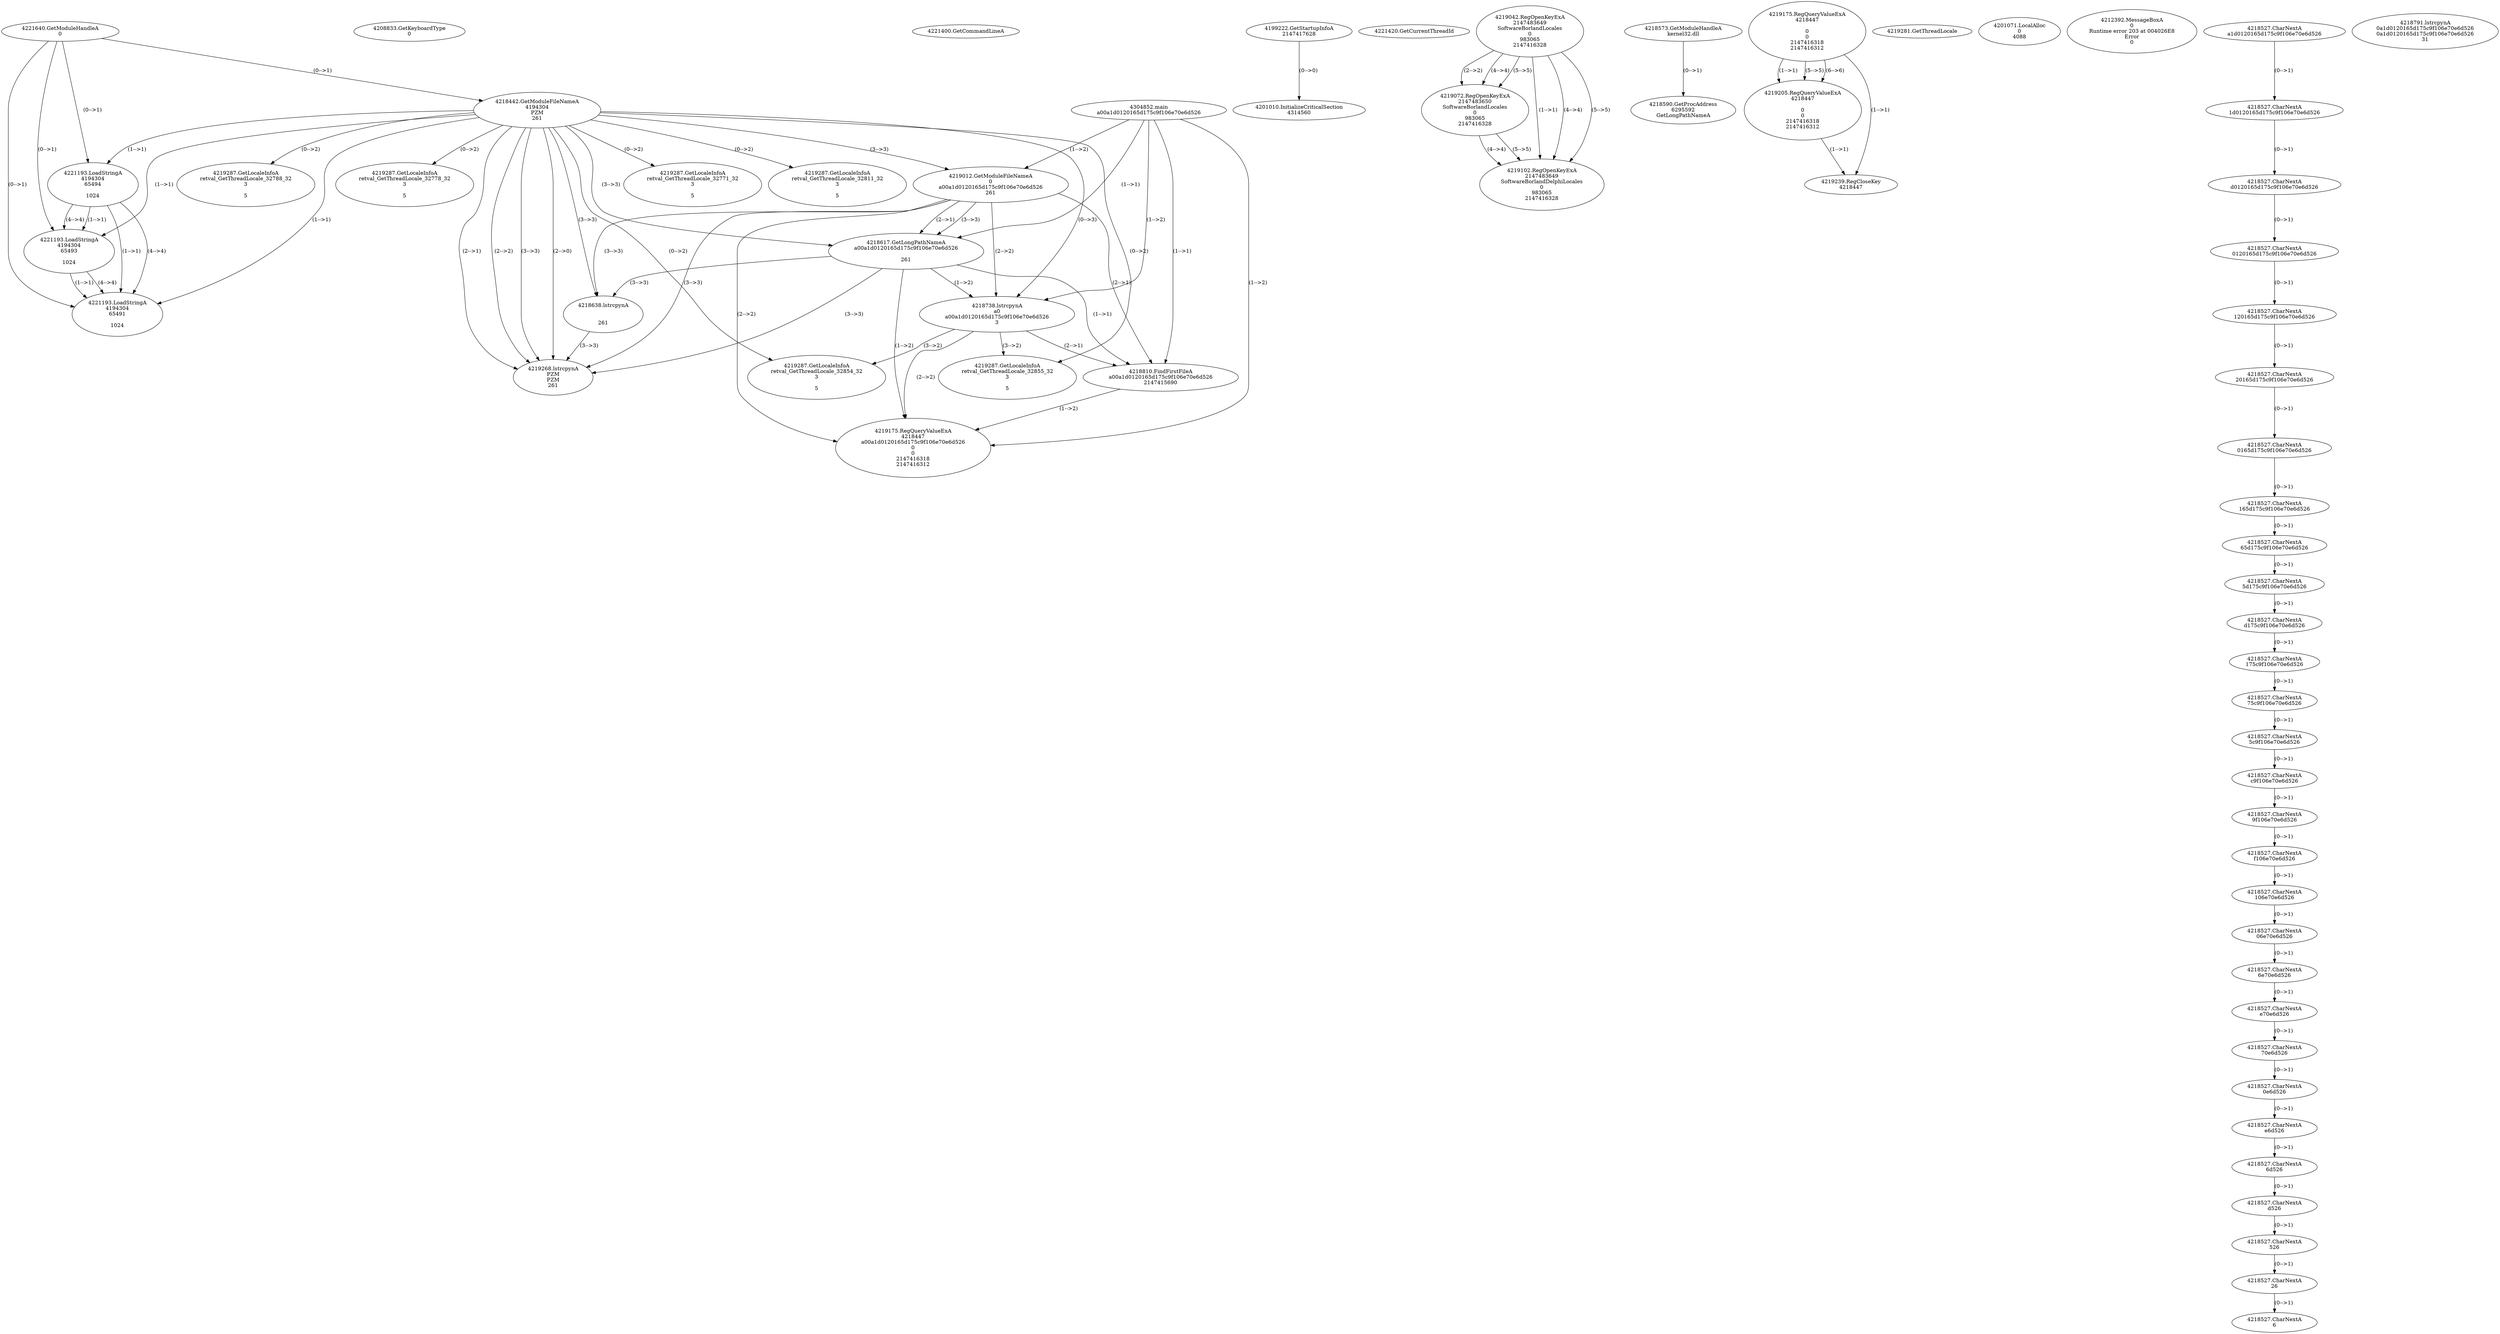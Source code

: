 // Global SCDG with merge call
digraph {
	0 [label="4304852.main
a00a1d0120165d175c9f106e70e6d526"]
	1 [label="4221640.GetModuleHandleA
0"]
	2 [label="4208833.GetKeyboardType
0"]
	3 [label="4221400.GetCommandLineA
"]
	4 [label="4199222.GetStartupInfoA
2147417628"]
	5 [label="4221420.GetCurrentThreadId
"]
	6 [label="4218442.GetModuleFileNameA
4194304
PZM
261"]
	1 -> 6 [label="(0-->1)"]
	7 [label="4219012.GetModuleFileNameA
0
a00a1d0120165d175c9f106e70e6d526
261"]
	0 -> 7 [label="(1-->2)"]
	6 -> 7 [label="(3-->3)"]
	8 [label="4219042.RegOpenKeyExA
2147483649
Software\Borland\Locales
0
983065
2147416328"]
	9 [label="4218573.GetModuleHandleA
kernel32.dll"]
	10 [label="4218590.GetProcAddress
6295592
GetLongPathNameA"]
	9 -> 10 [label="(0-->1)"]
	11 [label="4218617.GetLongPathNameA
a00a1d0120165d175c9f106e70e6d526

261"]
	0 -> 11 [label="(1-->1)"]
	7 -> 11 [label="(2-->1)"]
	6 -> 11 [label="(3-->3)"]
	7 -> 11 [label="(3-->3)"]
	12 [label="4218638.lstrcpynA


261"]
	6 -> 12 [label="(3-->3)"]
	7 -> 12 [label="(3-->3)"]
	11 -> 12 [label="(3-->3)"]
	13 [label="4219175.RegQueryValueExA
4218447

0
0
2147416318
2147416312"]
	14 [label="4219205.RegQueryValueExA
4218447

0
0
2147416318
2147416312"]
	13 -> 14 [label="(1-->1)"]
	13 -> 14 [label="(5-->5)"]
	13 -> 14 [label="(6-->6)"]
	15 [label="4219239.RegCloseKey
4218447"]
	13 -> 15 [label="(1-->1)"]
	14 -> 15 [label="(1-->1)"]
	16 [label="4219268.lstrcpynA
PZM
PZM
261"]
	6 -> 16 [label="(2-->1)"]
	6 -> 16 [label="(2-->2)"]
	6 -> 16 [label="(3-->3)"]
	7 -> 16 [label="(3-->3)"]
	11 -> 16 [label="(3-->3)"]
	12 -> 16 [label="(3-->3)"]
	6 -> 16 [label="(2-->0)"]
	17 [label="4219281.GetThreadLocale
"]
	18 [label="4219287.GetLocaleInfoA
retval_GetThreadLocale_32788_32
3

5"]
	6 -> 18 [label="(0-->2)"]
	19 [label="4221193.LoadStringA
4194304
65494

1024"]
	1 -> 19 [label="(0-->1)"]
	6 -> 19 [label="(1-->1)"]
	20 [label="4221193.LoadStringA
4194304
65493

1024"]
	1 -> 20 [label="(0-->1)"]
	6 -> 20 [label="(1-->1)"]
	19 -> 20 [label="(1-->1)"]
	19 -> 20 [label="(4-->4)"]
	21 [label="4221193.LoadStringA
4194304
65491

1024"]
	1 -> 21 [label="(0-->1)"]
	6 -> 21 [label="(1-->1)"]
	19 -> 21 [label="(1-->1)"]
	20 -> 21 [label="(1-->1)"]
	19 -> 21 [label="(4-->4)"]
	20 -> 21 [label="(4-->4)"]
	22 [label="4201010.InitializeCriticalSection
4314560"]
	4 -> 22 [label="(0-->0)"]
	23 [label="4201071.LocalAlloc
0
4088"]
	24 [label="4219072.RegOpenKeyExA
2147483650
Software\Borland\Locales
0
983065
2147416328"]
	8 -> 24 [label="(2-->2)"]
	8 -> 24 [label="(4-->4)"]
	8 -> 24 [label="(5-->5)"]
	25 [label="4219102.RegOpenKeyExA
2147483649
Software\Borland\Delphi\Locales
0
983065
2147416328"]
	8 -> 25 [label="(1-->1)"]
	8 -> 25 [label="(4-->4)"]
	24 -> 25 [label="(4-->4)"]
	8 -> 25 [label="(5-->5)"]
	24 -> 25 [label="(5-->5)"]
	26 [label="4219287.GetLocaleInfoA
retval_GetThreadLocale_32778_32
3

5"]
	6 -> 26 [label="(0-->2)"]
	27 [label="4212392.MessageBoxA
0
Runtime error 203 at 004026E8
Error
0"]
	28 [label="4218738.lstrcpynA
a0
a00a1d0120165d175c9f106e70e6d526
3"]
	0 -> 28 [label="(1-->2)"]
	7 -> 28 [label="(2-->2)"]
	11 -> 28 [label="(1-->2)"]
	6 -> 28 [label="(0-->3)"]
	29 [label="4218527.CharNextA
a1d0120165d175c9f106e70e6d526"]
	30 [label="4218527.CharNextA
1d0120165d175c9f106e70e6d526"]
	29 -> 30 [label="(0-->1)"]
	31 [label="4218527.CharNextA
d0120165d175c9f106e70e6d526"]
	30 -> 31 [label="(0-->1)"]
	32 [label="4218527.CharNextA
0120165d175c9f106e70e6d526"]
	31 -> 32 [label="(0-->1)"]
	33 [label="4218527.CharNextA
120165d175c9f106e70e6d526"]
	32 -> 33 [label="(0-->1)"]
	34 [label="4218527.CharNextA
20165d175c9f106e70e6d526"]
	33 -> 34 [label="(0-->1)"]
	35 [label="4218527.CharNextA
0165d175c9f106e70e6d526"]
	34 -> 35 [label="(0-->1)"]
	36 [label="4218527.CharNextA
165d175c9f106e70e6d526"]
	35 -> 36 [label="(0-->1)"]
	37 [label="4218527.CharNextA
65d175c9f106e70e6d526"]
	36 -> 37 [label="(0-->1)"]
	38 [label="4218527.CharNextA
5d175c9f106e70e6d526"]
	37 -> 38 [label="(0-->1)"]
	39 [label="4218527.CharNextA
d175c9f106e70e6d526"]
	38 -> 39 [label="(0-->1)"]
	40 [label="4218527.CharNextA
175c9f106e70e6d526"]
	39 -> 40 [label="(0-->1)"]
	41 [label="4218527.CharNextA
75c9f106e70e6d526"]
	40 -> 41 [label="(0-->1)"]
	42 [label="4218527.CharNextA
5c9f106e70e6d526"]
	41 -> 42 [label="(0-->1)"]
	43 [label="4218527.CharNextA
c9f106e70e6d526"]
	42 -> 43 [label="(0-->1)"]
	44 [label="4218527.CharNextA
9f106e70e6d526"]
	43 -> 44 [label="(0-->1)"]
	45 [label="4218527.CharNextA
f106e70e6d526"]
	44 -> 45 [label="(0-->1)"]
	46 [label="4218527.CharNextA
106e70e6d526"]
	45 -> 46 [label="(0-->1)"]
	47 [label="4218527.CharNextA
06e70e6d526"]
	46 -> 47 [label="(0-->1)"]
	48 [label="4218527.CharNextA
6e70e6d526"]
	47 -> 48 [label="(0-->1)"]
	49 [label="4218527.CharNextA
e70e6d526"]
	48 -> 49 [label="(0-->1)"]
	50 [label="4218527.CharNextA
70e6d526"]
	49 -> 50 [label="(0-->1)"]
	51 [label="4218527.CharNextA
0e6d526"]
	50 -> 51 [label="(0-->1)"]
	52 [label="4218527.CharNextA
e6d526"]
	51 -> 52 [label="(0-->1)"]
	53 [label="4218527.CharNextA
6d526"]
	52 -> 53 [label="(0-->1)"]
	54 [label="4218527.CharNextA
d526"]
	53 -> 54 [label="(0-->1)"]
	55 [label="4218527.CharNextA
526"]
	54 -> 55 [label="(0-->1)"]
	56 [label="4218527.CharNextA
26"]
	55 -> 56 [label="(0-->1)"]
	57 [label="4218527.CharNextA
6"]
	56 -> 57 [label="(0-->1)"]
	58 [label="4218791.lstrcpynA
0a1d0120165d175c9f106e70e6d526
0a1d0120165d175c9f106e70e6d526
31"]
	59 [label="4218810.FindFirstFileA
a00a1d0120165d175c9f106e70e6d526
2147415690"]
	0 -> 59 [label="(1-->1)"]
	7 -> 59 [label="(2-->1)"]
	11 -> 59 [label="(1-->1)"]
	28 -> 59 [label="(2-->1)"]
	60 [label="4219175.RegQueryValueExA
4218447
a00a1d0120165d175c9f106e70e6d526
0
0
2147416318
2147416312"]
	0 -> 60 [label="(1-->2)"]
	7 -> 60 [label="(2-->2)"]
	11 -> 60 [label="(1-->2)"]
	28 -> 60 [label="(2-->2)"]
	59 -> 60 [label="(1-->2)"]
	61 [label="4219287.GetLocaleInfoA
retval_GetThreadLocale_32854_32
3

5"]
	6 -> 61 [label="(0-->2)"]
	28 -> 61 [label="(3-->2)"]
	62 [label="4219287.GetLocaleInfoA
retval_GetThreadLocale_32855_32
3

5"]
	6 -> 62 [label="(0-->2)"]
	28 -> 62 [label="(3-->2)"]
	63 [label="4219287.GetLocaleInfoA
retval_GetThreadLocale_32771_32
3

5"]
	6 -> 63 [label="(0-->2)"]
	64 [label="4219287.GetLocaleInfoA
retval_GetThreadLocale_32811_32
3

5"]
	6 -> 64 [label="(0-->2)"]
}

